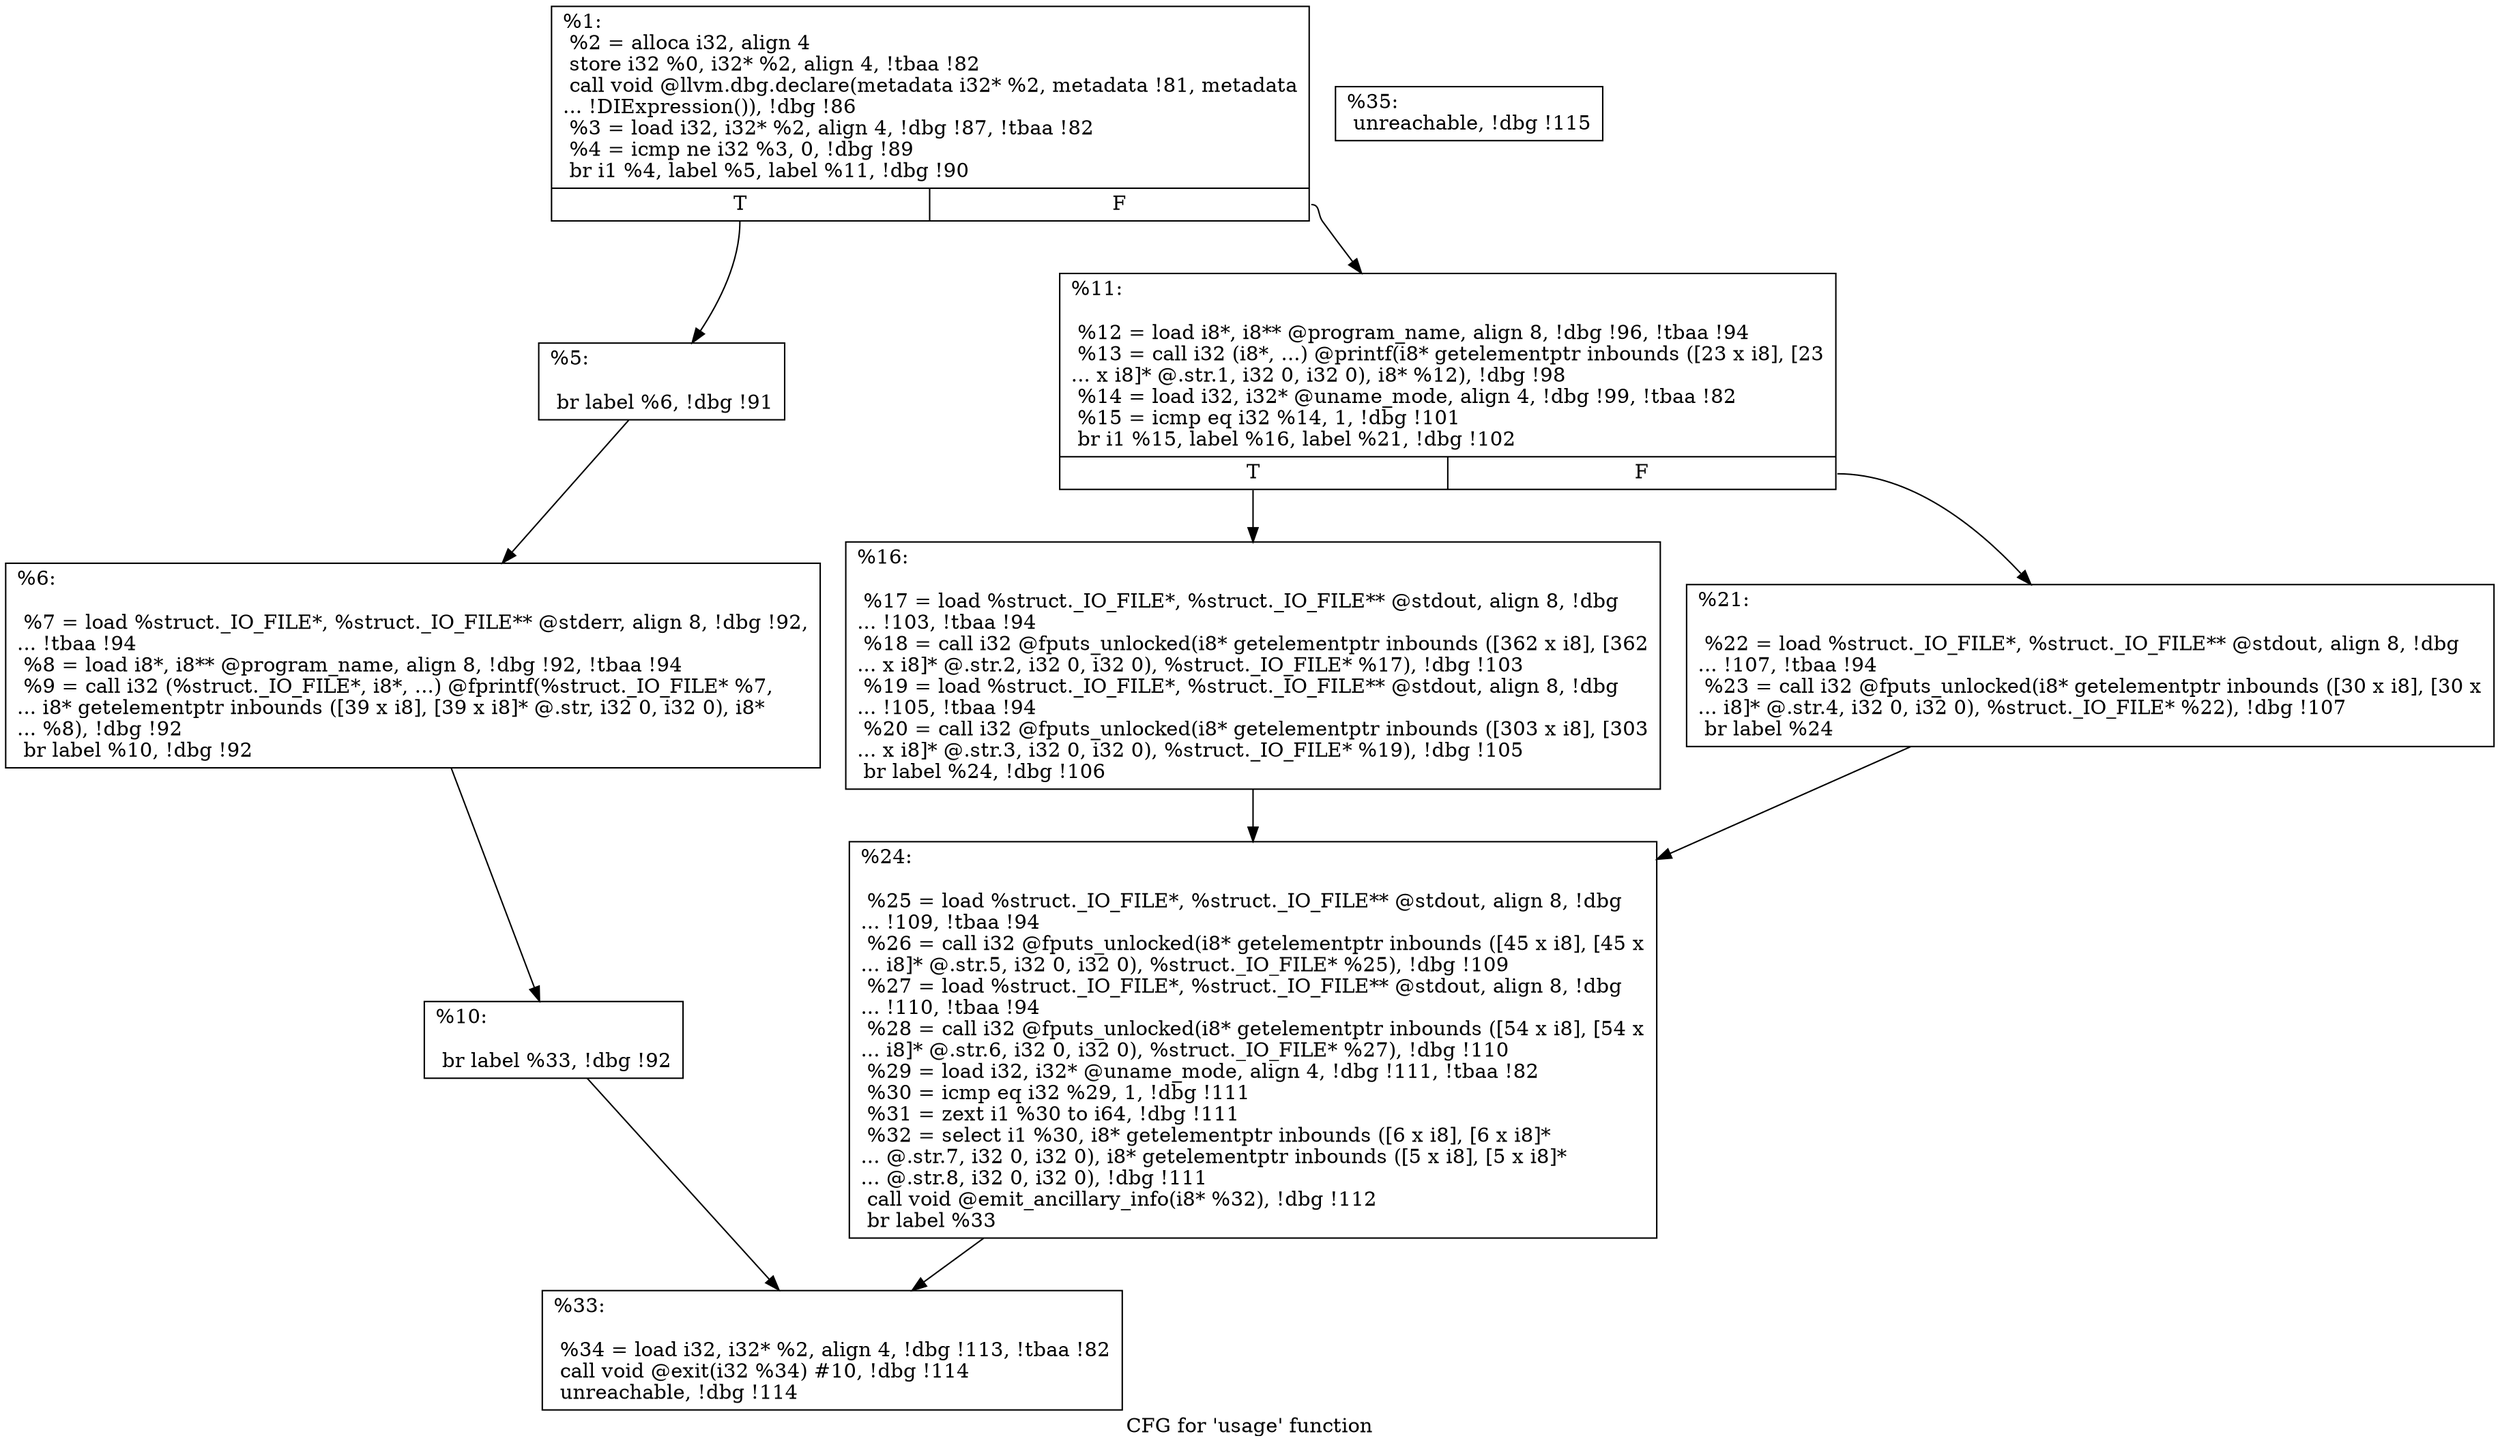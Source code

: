 digraph "CFG for 'usage' function" {
	label="CFG for 'usage' function";

	Node0x14588f0 [shape=record,label="{%1:\l  %2 = alloca i32, align 4\l  store i32 %0, i32* %2, align 4, !tbaa !82\l  call void @llvm.dbg.declare(metadata i32* %2, metadata !81, metadata\l... !DIExpression()), !dbg !86\l  %3 = load i32, i32* %2, align 4, !dbg !87, !tbaa !82\l  %4 = icmp ne i32 %3, 0, !dbg !89\l  br i1 %4, label %5, label %11, !dbg !90\l|{<s0>T|<s1>F}}"];
	Node0x14588f0:s0 -> Node0x1465380;
	Node0x14588f0:s1 -> Node0x1465470;
	Node0x1465380 [shape=record,label="{%5:\l\l  br label %6, !dbg !91\l}"];
	Node0x1465380 -> Node0x14653d0;
	Node0x14653d0 [shape=record,label="{%6:\l\l  %7 = load %struct._IO_FILE*, %struct._IO_FILE** @stderr, align 8, !dbg !92,\l... !tbaa !94\l  %8 = load i8*, i8** @program_name, align 8, !dbg !92, !tbaa !94\l  %9 = call i32 (%struct._IO_FILE*, i8*, ...) @fprintf(%struct._IO_FILE* %7,\l... i8* getelementptr inbounds ([39 x i8], [39 x i8]* @.str, i32 0, i32 0), i8*\l... %8), !dbg !92\l  br label %10, !dbg !92\l}"];
	Node0x14653d0 -> Node0x1465420;
	Node0x1465420 [shape=record,label="{%10:\l\l  br label %33, !dbg !92\l}"];
	Node0x1465420 -> Node0x14655b0;
	Node0x1465470 [shape=record,label="{%11:\l\l  %12 = load i8*, i8** @program_name, align 8, !dbg !96, !tbaa !94\l  %13 = call i32 (i8*, ...) @printf(i8* getelementptr inbounds ([23 x i8], [23\l... x i8]* @.str.1, i32 0, i32 0), i8* %12), !dbg !98\l  %14 = load i32, i32* @uname_mode, align 4, !dbg !99, !tbaa !82\l  %15 = icmp eq i32 %14, 1, !dbg !101\l  br i1 %15, label %16, label %21, !dbg !102\l|{<s0>T|<s1>F}}"];
	Node0x1465470:s0 -> Node0x14654c0;
	Node0x1465470:s1 -> Node0x1465510;
	Node0x14654c0 [shape=record,label="{%16:\l\l  %17 = load %struct._IO_FILE*, %struct._IO_FILE** @stdout, align 8, !dbg\l... !103, !tbaa !94\l  %18 = call i32 @fputs_unlocked(i8* getelementptr inbounds ([362 x i8], [362\l... x i8]* @.str.2, i32 0, i32 0), %struct._IO_FILE* %17), !dbg !103\l  %19 = load %struct._IO_FILE*, %struct._IO_FILE** @stdout, align 8, !dbg\l... !105, !tbaa !94\l  %20 = call i32 @fputs_unlocked(i8* getelementptr inbounds ([303 x i8], [303\l... x i8]* @.str.3, i32 0, i32 0), %struct._IO_FILE* %19), !dbg !105\l  br label %24, !dbg !106\l}"];
	Node0x14654c0 -> Node0x1465560;
	Node0x1465510 [shape=record,label="{%21:\l\l  %22 = load %struct._IO_FILE*, %struct._IO_FILE** @stdout, align 8, !dbg\l... !107, !tbaa !94\l  %23 = call i32 @fputs_unlocked(i8* getelementptr inbounds ([30 x i8], [30 x\l... i8]* @.str.4, i32 0, i32 0), %struct._IO_FILE* %22), !dbg !107\l  br label %24\l}"];
	Node0x1465510 -> Node0x1465560;
	Node0x1465560 [shape=record,label="{%24:\l\l  %25 = load %struct._IO_FILE*, %struct._IO_FILE** @stdout, align 8, !dbg\l... !109, !tbaa !94\l  %26 = call i32 @fputs_unlocked(i8* getelementptr inbounds ([45 x i8], [45 x\l... i8]* @.str.5, i32 0, i32 0), %struct._IO_FILE* %25), !dbg !109\l  %27 = load %struct._IO_FILE*, %struct._IO_FILE** @stdout, align 8, !dbg\l... !110, !tbaa !94\l  %28 = call i32 @fputs_unlocked(i8* getelementptr inbounds ([54 x i8], [54 x\l... i8]* @.str.6, i32 0, i32 0), %struct._IO_FILE* %27), !dbg !110\l  %29 = load i32, i32* @uname_mode, align 4, !dbg !111, !tbaa !82\l  %30 = icmp eq i32 %29, 1, !dbg !111\l  %31 = zext i1 %30 to i64, !dbg !111\l  %32 = select i1 %30, i8* getelementptr inbounds ([6 x i8], [6 x i8]*\l... @.str.7, i32 0, i32 0), i8* getelementptr inbounds ([5 x i8], [5 x i8]*\l... @.str.8, i32 0, i32 0), !dbg !111\l  call void @emit_ancillary_info(i8* %32), !dbg !112\l  br label %33\l}"];
	Node0x1465560 -> Node0x14655b0;
	Node0x14655b0 [shape=record,label="{%33:\l\l  %34 = load i32, i32* %2, align 4, !dbg !113, !tbaa !82\l  call void @exit(i32 %34) #10, !dbg !114\l  unreachable, !dbg !114\l}"];
	Node0x1465600 [shape=record,label="{%35:                                                  \l  unreachable, !dbg !115\l}"];
}
